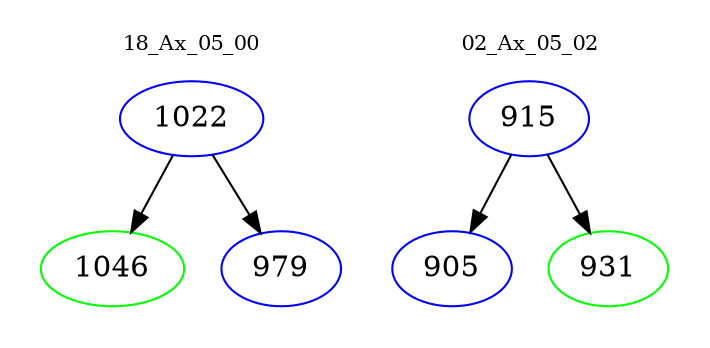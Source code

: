digraph{
subgraph cluster_0 {
color = white
label = "18_Ax_05_00";
fontsize=10;
T0_1022 [label="1022", color="blue"]
T0_1022 -> T0_1046 [color="black"]
T0_1046 [label="1046", color="green"]
T0_1022 -> T0_979 [color="black"]
T0_979 [label="979", color="blue"]
}
subgraph cluster_1 {
color = white
label = "02_Ax_05_02";
fontsize=10;
T1_915 [label="915", color="blue"]
T1_915 -> T1_905 [color="black"]
T1_905 [label="905", color="blue"]
T1_915 -> T1_931 [color="black"]
T1_931 [label="931", color="green"]
}
}
